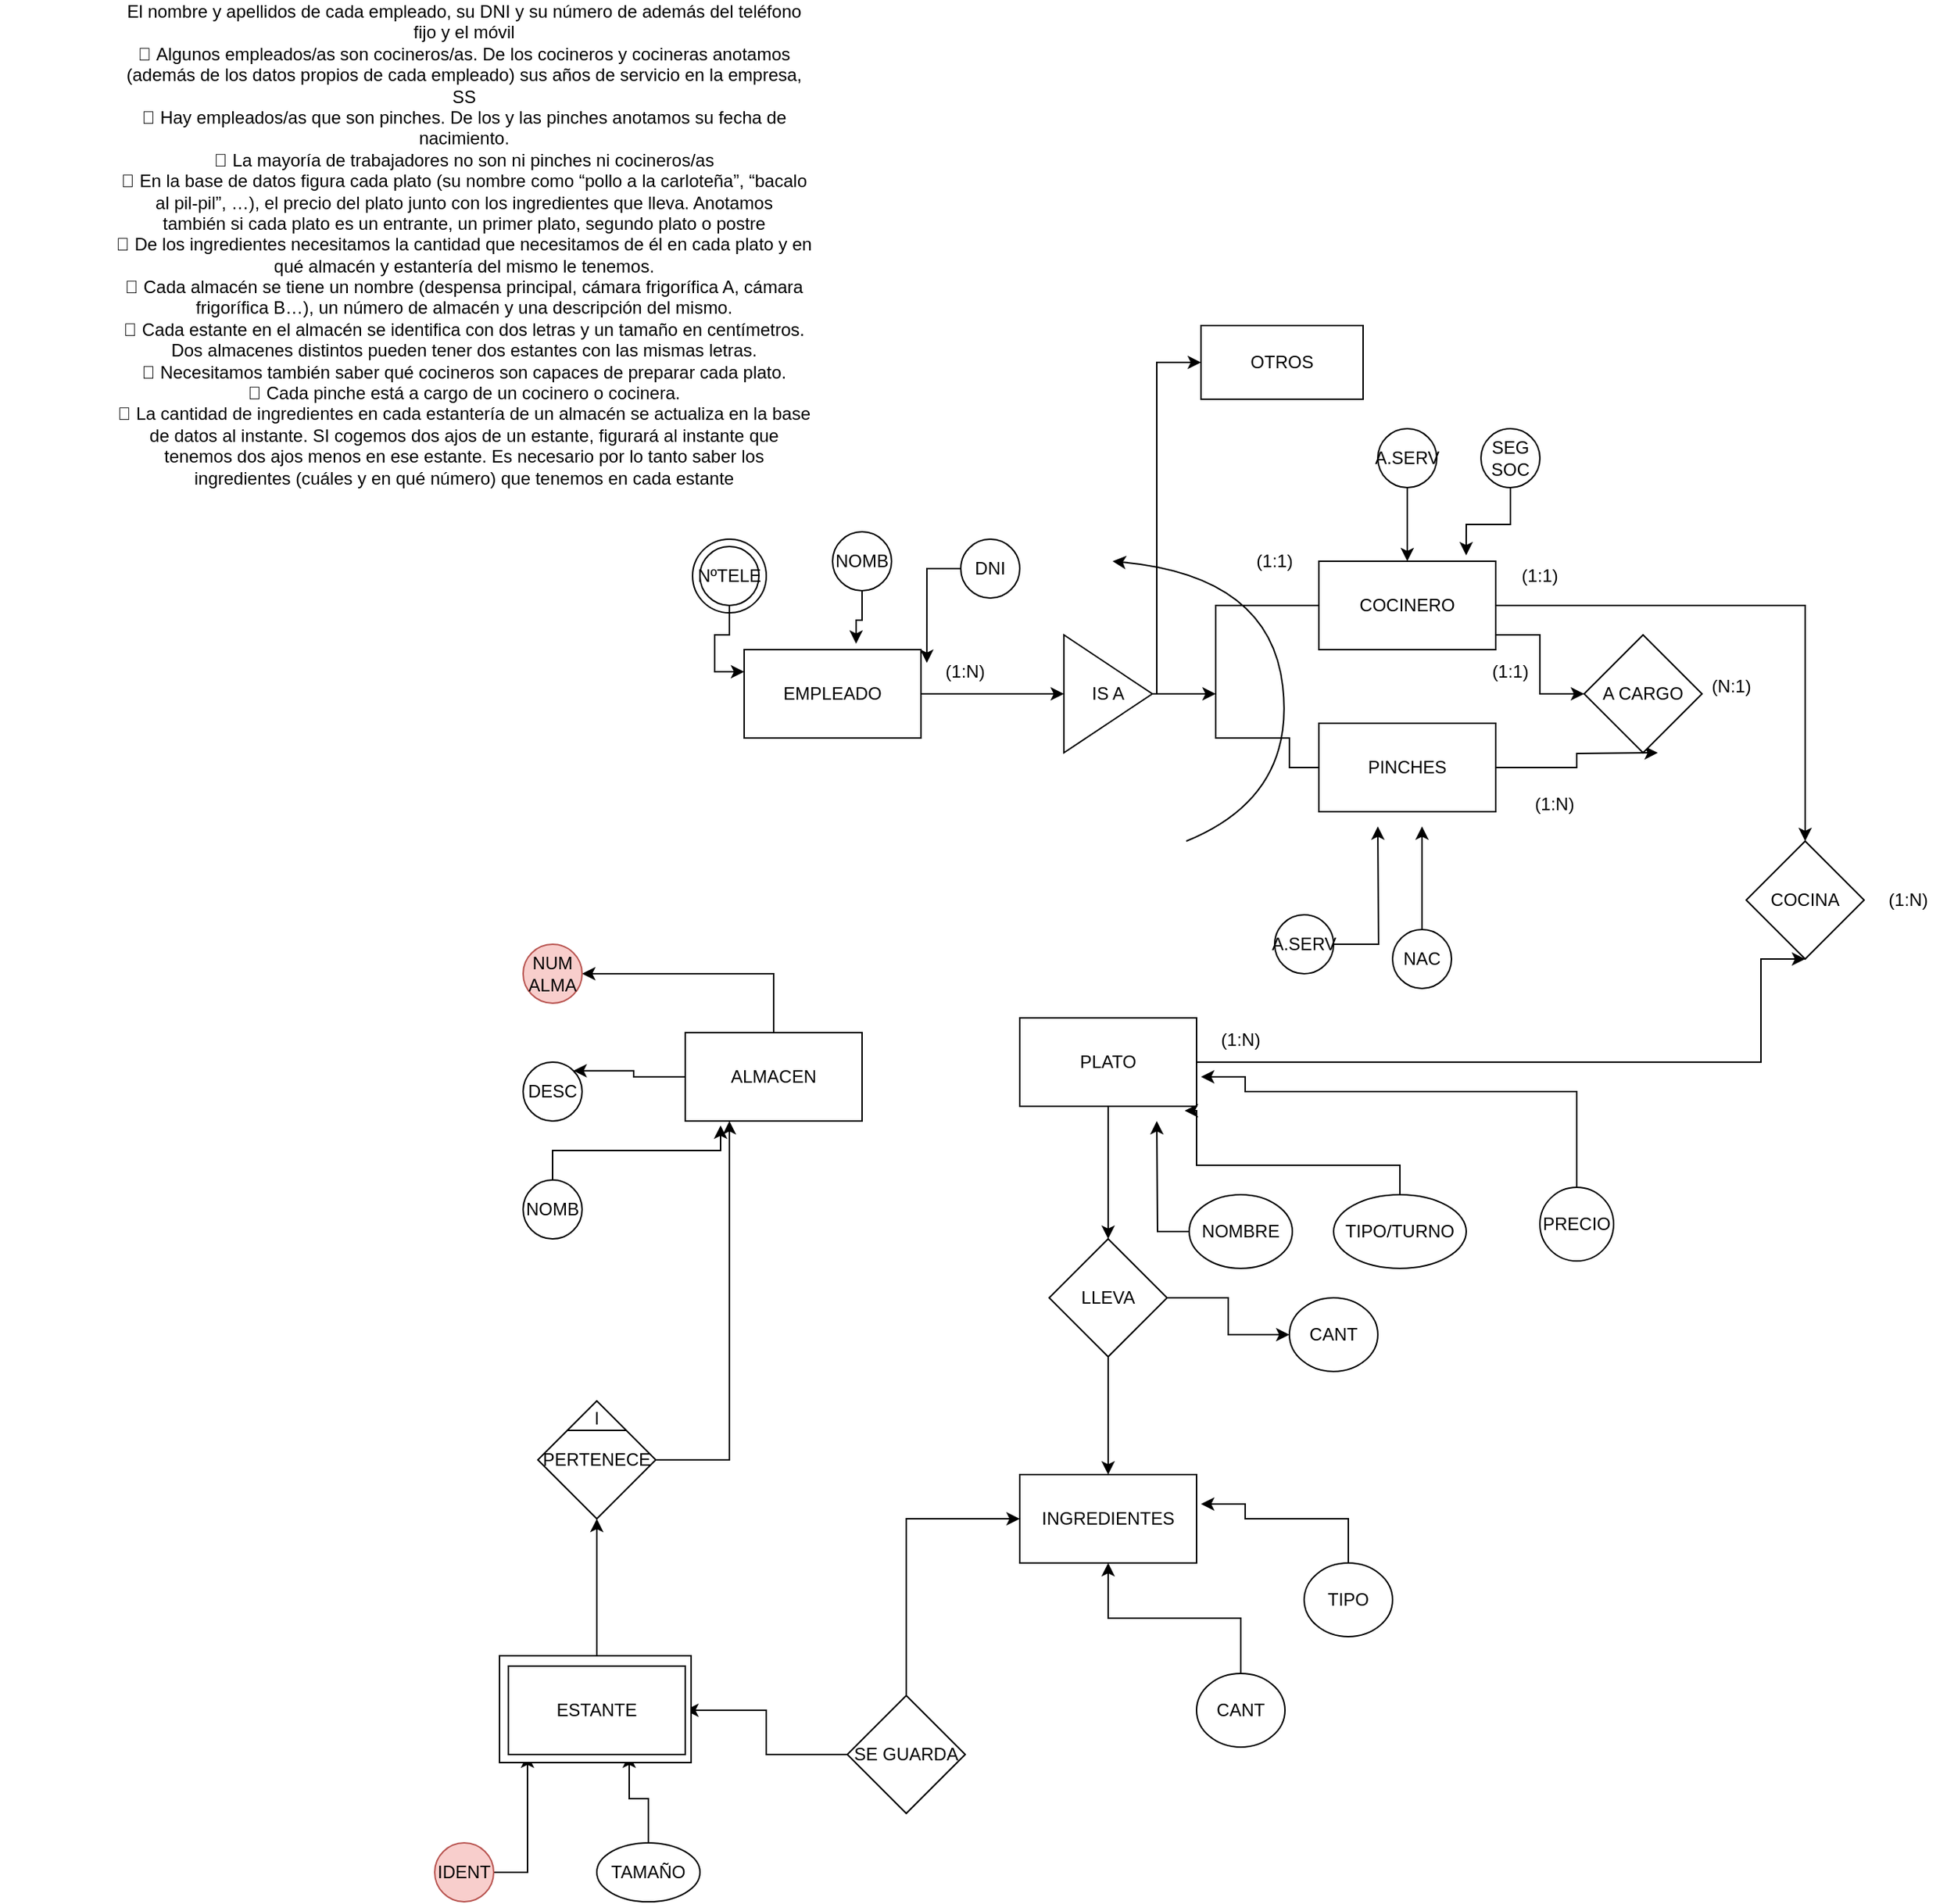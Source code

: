 <mxfile version="20.5.1" type="device"><diagram id="J2kIfPmNqD7I7l5RffeH" name="Página-1"><mxGraphModel dx="1375" dy="3122" grid="1" gridSize="10" guides="1" tooltips="1" connect="1" arrows="1" fold="1" page="1" pageScale="1" pageWidth="1654" pageHeight="2336" math="0" shadow="0"><root><mxCell id="0"/><mxCell id="1" parent="0"/><mxCell id="w_ygMTdnG8VwFif3PGoO-1" value="El nombre y apellidos de cada empleado, su DNI y su número de además del teléfono &lt;br/&gt;fijo y el móvil&lt;br/&gt; Algunos empleados/as son cocineros/as. De los cocineros y cocineras anotamos &lt;br/&gt;(además de los datos propios de cada empleado) sus años de servicio en la empresa,&lt;br/&gt;SS&lt;br/&gt; Hay empleados/as que son pinches. De los y las pinches anotamos su fecha de &lt;br/&gt;nacimiento.&lt;br/&gt; La mayoría de trabajadores no son ni pinches ni cocineros/as&lt;br/&gt; En la base de datos figura cada plato (su nombre como “pollo a la carloteña”, “bacalo &lt;br/&gt;al pil-pil”, …), el precio del plato junto con los ingredientes que lleva. Anotamos &lt;br/&gt;también si cada plato es un entrante, un primer plato, segundo plato o postre&lt;br/&gt; De los ingredientes necesitamos la cantidad que necesitamos de él en cada plato y en &lt;br/&gt;qué almacén y estantería del mismo le tenemos. &lt;br/&gt; Cada almacén se tiene un nombre (despensa principal, cámara frigorífica A, cámara &lt;br/&gt;frigorífica B…), un número de almacén y una descripción del mismo. &lt;br/&gt; Cada estante en el almacén se identifica con dos letras y un tamaño en centímetros. &lt;br/&gt;Dos almacenes distintos pueden tener dos estantes con las mismas letras.&lt;br/&gt; Necesitamos también saber qué cocineros son capaces de preparar cada plato. &lt;br/&gt; Cada pinche está a cargo de un cocinero o cocinera.&lt;br/&gt; La cantidad de ingredientes en cada estantería de un almacén se actualiza en la base &lt;br/&gt;de datos al instante. SI cogemos dos ajos de un estante, figurará al instante que &lt;br/&gt;tenemos dos ajos menos en ese estante. Es necesario por lo tanto saber los &lt;br/&gt;ingredientes (cuáles y en qué número) que tenemos en cada estante" style="text;html=1;strokeColor=none;fillColor=none;align=center;verticalAlign=middle;whiteSpace=wrap;rounded=0;" parent="1" vertex="1"><mxGeometry x="75" y="-200" width="630" height="330" as="geometry"/></mxCell><mxCell id="qV1zpBUOhufA41onIdF3-29" style="edgeStyle=orthogonalEdgeStyle;rounded=0;orthogonalLoop=1;jettySize=auto;html=1;entryX=0;entryY=0.5;entryDx=0;entryDy=0;" edge="1" parent="1" source="w_ygMTdnG8VwFif3PGoO-2" target="w_ygMTdnG8VwFif3PGoO-9"><mxGeometry relative="1" as="geometry"/></mxCell><mxCell id="w_ygMTdnG8VwFif3PGoO-2" value="EMPLEADO" style="rounded=0;whiteSpace=wrap;html=1;" parent="1" vertex="1"><mxGeometry x="580" y="240" width="120" height="60" as="geometry"/></mxCell><mxCell id="qV1zpBUOhufA41onIdF3-63" style="edgeStyle=orthogonalEdgeStyle;rounded=0;orthogonalLoop=1;jettySize=auto;html=1;entryX=0.633;entryY=-0.067;entryDx=0;entryDy=0;entryPerimeter=0;" edge="1" parent="1" source="w_ygMTdnG8VwFif3PGoO-3" target="w_ygMTdnG8VwFif3PGoO-2"><mxGeometry relative="1" as="geometry"/></mxCell><mxCell id="w_ygMTdnG8VwFif3PGoO-3" value="NOMB" style="ellipse;whiteSpace=wrap;html=1;" parent="1" vertex="1"><mxGeometry x="640" y="160" width="40" height="40" as="geometry"/></mxCell><mxCell id="qV1zpBUOhufA41onIdF3-64" style="edgeStyle=orthogonalEdgeStyle;rounded=0;orthogonalLoop=1;jettySize=auto;html=1;entryX=1.033;entryY=0.15;entryDx=0;entryDy=0;entryPerimeter=0;" edge="1" parent="1" source="w_ygMTdnG8VwFif3PGoO-4" target="w_ygMTdnG8VwFif3PGoO-2"><mxGeometry relative="1" as="geometry"/></mxCell><mxCell id="w_ygMTdnG8VwFif3PGoO-4" value="DNI" style="ellipse;whiteSpace=wrap;html=1;" parent="1" vertex="1"><mxGeometry x="727" y="165" width="40" height="40" as="geometry"/></mxCell><mxCell id="qV1zpBUOhufA41onIdF3-31" style="edgeStyle=orthogonalEdgeStyle;rounded=0;orthogonalLoop=1;jettySize=auto;html=1;" edge="1" parent="1" source="w_ygMTdnG8VwFif3PGoO-9"><mxGeometry relative="1" as="geometry"><mxPoint x="900" y="270" as="targetPoint"/></mxGeometry></mxCell><mxCell id="qV1zpBUOhufA41onIdF3-70" style="edgeStyle=orthogonalEdgeStyle;rounded=0;orthogonalLoop=1;jettySize=auto;html=1;entryX=0;entryY=0.5;entryDx=0;entryDy=0;" edge="1" parent="1" source="w_ygMTdnG8VwFif3PGoO-9" target="qV1zpBUOhufA41onIdF3-69"><mxGeometry relative="1" as="geometry"><mxPoint x="860" y="40" as="targetPoint"/><Array as="points"><mxPoint x="860" y="270"/><mxPoint x="860" y="45"/></Array></mxGeometry></mxCell><mxCell id="w_ygMTdnG8VwFif3PGoO-9" value="IS A" style="triangle;whiteSpace=wrap;html=1;" parent="1" vertex="1"><mxGeometry x="797" y="230" width="60" height="80" as="geometry"/></mxCell><mxCell id="qV1zpBUOhufA41onIdF3-34" style="edgeStyle=orthogonalEdgeStyle;rounded=0;orthogonalLoop=1;jettySize=auto;html=1;" edge="1" parent="1" source="w_ygMTdnG8VwFif3PGoO-10" target="qV1zpBUOhufA41onIdF3-36"><mxGeometry relative="1" as="geometry"><mxPoint x="1300" y="410" as="targetPoint"/></mxGeometry></mxCell><mxCell id="qV1zpBUOhufA41onIdF3-38" style="edgeStyle=orthogonalEdgeStyle;rounded=0;orthogonalLoop=1;jettySize=auto;html=1;" edge="1" parent="1" source="w_ygMTdnG8VwFif3PGoO-10" target="qV1zpBUOhufA41onIdF3-37"><mxGeometry relative="1" as="geometry"><Array as="points"><mxPoint x="1120" y="230"/><mxPoint x="1120" y="270"/></Array></mxGeometry></mxCell><mxCell id="w_ygMTdnG8VwFif3PGoO-10" value="COCINERO" style="rounded=0;whiteSpace=wrap;html=1;" parent="1" vertex="1"><mxGeometry x="970" y="180" width="120" height="60" as="geometry"/></mxCell><mxCell id="qV1zpBUOhufA41onIdF3-59" style="edgeStyle=orthogonalEdgeStyle;rounded=0;orthogonalLoop=1;jettySize=auto;html=1;" edge="1" parent="1" source="w_ygMTdnG8VwFif3PGoO-18"><mxGeometry relative="1" as="geometry"><mxPoint x="1010" y="360" as="targetPoint"/></mxGeometry></mxCell><mxCell id="w_ygMTdnG8VwFif3PGoO-18" value="A.SERV" style="ellipse;whiteSpace=wrap;html=1;" parent="1" vertex="1"><mxGeometry x="940" y="420" width="40" height="40" as="geometry"/></mxCell><mxCell id="qV1zpBUOhufA41onIdF3-61" style="edgeStyle=orthogonalEdgeStyle;rounded=0;orthogonalLoop=1;jettySize=auto;html=1;entryX=0.5;entryY=0;entryDx=0;entryDy=0;" edge="1" parent="1" source="w_ygMTdnG8VwFif3PGoO-19" target="w_ygMTdnG8VwFif3PGoO-10"><mxGeometry relative="1" as="geometry"/></mxCell><mxCell id="w_ygMTdnG8VwFif3PGoO-19" value="A.SERV" style="ellipse;whiteSpace=wrap;html=1;" parent="1" vertex="1"><mxGeometry x="1010" y="90" width="40" height="40" as="geometry"/></mxCell><mxCell id="qV1zpBUOhufA41onIdF3-39" style="edgeStyle=orthogonalEdgeStyle;rounded=0;orthogonalLoop=1;jettySize=auto;html=1;" edge="1" parent="1" source="w_ygMTdnG8VwFif3PGoO-20"><mxGeometry relative="1" as="geometry"><mxPoint x="1200" y="310" as="targetPoint"/></mxGeometry></mxCell><mxCell id="w_ygMTdnG8VwFif3PGoO-20" value="PINCHES" style="rounded=0;whiteSpace=wrap;html=1;" parent="1" vertex="1"><mxGeometry x="970" y="290" width="120" height="60" as="geometry"/></mxCell><mxCell id="qV1zpBUOhufA41onIdF3-60" style="edgeStyle=orthogonalEdgeStyle;rounded=0;orthogonalLoop=1;jettySize=auto;html=1;" edge="1" parent="1" source="w_ygMTdnG8VwFif3PGoO-21"><mxGeometry relative="1" as="geometry"><mxPoint x="1040" y="360" as="targetPoint"/></mxGeometry></mxCell><mxCell id="w_ygMTdnG8VwFif3PGoO-21" value="NAC" style="ellipse;whiteSpace=wrap;html=1;" parent="1" vertex="1"><mxGeometry x="1020" y="430" width="40" height="40" as="geometry"/></mxCell><mxCell id="qV1zpBUOhufA41onIdF3-12" style="edgeStyle=orthogonalEdgeStyle;rounded=0;orthogonalLoop=1;jettySize=auto;html=1;entryX=0.5;entryY=0;entryDx=0;entryDy=0;" edge="1" parent="1" source="w_ygMTdnG8VwFif3PGoO-23" target="qV1zpBUOhufA41onIdF3-11"><mxGeometry relative="1" as="geometry"/></mxCell><mxCell id="qV1zpBUOhufA41onIdF3-35" style="edgeStyle=orthogonalEdgeStyle;rounded=0;orthogonalLoop=1;jettySize=auto;html=1;entryX=0.5;entryY=1;entryDx=0;entryDy=0;" edge="1" parent="1" source="w_ygMTdnG8VwFif3PGoO-23" target="qV1zpBUOhufA41onIdF3-36"><mxGeometry relative="1" as="geometry"><mxPoint x="1300" y="480" as="targetPoint"/><Array as="points"><mxPoint x="1270" y="520"/><mxPoint x="1270" y="450"/></Array></mxGeometry></mxCell><mxCell id="w_ygMTdnG8VwFif3PGoO-23" value="PLATO" style="rounded=0;whiteSpace=wrap;html=1;" parent="1" vertex="1"><mxGeometry x="767" y="490" width="120" height="60" as="geometry"/></mxCell><mxCell id="w_ygMTdnG8VwFif3PGoO-28" value="" style="group" parent="1" vertex="1" connectable="0"><mxGeometry x="970" y="600" width="100" height="60" as="geometry"/></mxCell><mxCell id="w_ygMTdnG8VwFif3PGoO-24" value="TIPO/TURNO" style="ellipse;whiteSpace=wrap;html=1;" parent="w_ygMTdnG8VwFif3PGoO-28" vertex="1"><mxGeometry x="10" y="10" width="90" height="50" as="geometry"/></mxCell><mxCell id="w_ygMTdnG8VwFif3PGoO-29" value="" style="group" parent="1" vertex="1" connectable="0"><mxGeometry x="545" y="165" width="50" height="50" as="geometry"/></mxCell><mxCell id="w_ygMTdnG8VwFif3PGoO-6" value="" style="ellipse;whiteSpace=wrap;html=1;" parent="w_ygMTdnG8VwFif3PGoO-29" vertex="1"><mxGeometry width="50" height="50" as="geometry"/></mxCell><mxCell id="w_ygMTdnG8VwFif3PGoO-5" value="NºTELE" style="ellipse;whiteSpace=wrap;html=1;" parent="w_ygMTdnG8VwFif3PGoO-29" vertex="1"><mxGeometry x="5" y="5" width="40" height="40" as="geometry"/></mxCell><mxCell id="qV1zpBUOhufA41onIdF3-18" style="edgeStyle=orthogonalEdgeStyle;rounded=0;orthogonalLoop=1;jettySize=auto;html=1;entryX=1;entryY=0.5;entryDx=0;entryDy=0;" edge="1" parent="1" source="w_ygMTdnG8VwFif3PGoO-36" target="w_ygMTdnG8VwFif3PGoO-41"><mxGeometry relative="1" as="geometry"><mxPoint x="510" y="430" as="targetPoint"/><Array as="points"><mxPoint x="600" y="460"/></Array></mxGeometry></mxCell><mxCell id="qV1zpBUOhufA41onIdF3-19" style="edgeStyle=orthogonalEdgeStyle;rounded=0;orthogonalLoop=1;jettySize=auto;html=1;entryX=1;entryY=0;entryDx=0;entryDy=0;" edge="1" parent="1" source="w_ygMTdnG8VwFif3PGoO-36" target="w_ygMTdnG8VwFif3PGoO-42"><mxGeometry relative="1" as="geometry"/></mxCell><mxCell id="w_ygMTdnG8VwFif3PGoO-36" value="ALMACEN" style="rounded=0;whiteSpace=wrap;html=1;" parent="1" vertex="1"><mxGeometry x="540" y="500" width="120" height="60" as="geometry"/></mxCell><mxCell id="w_ygMTdnG8VwFif3PGoO-38" value="" style="group" parent="1" vertex="1" connectable="0"><mxGeometry x="420" y="590" width="60" height="60" as="geometry"/></mxCell><mxCell id="w_ygMTdnG8VwFif3PGoO-40" value="NOMB" style="ellipse;whiteSpace=wrap;html=1;" parent="w_ygMTdnG8VwFif3PGoO-38" vertex="1"><mxGeometry x="10" y="10" width="40" height="40" as="geometry"/></mxCell><mxCell id="w_ygMTdnG8VwFif3PGoO-41" value="NUM ALMA" style="ellipse;whiteSpace=wrap;html=1;fillColor=#f8cecc;strokeColor=#b85450;" parent="1" vertex="1"><mxGeometry x="430" y="440" width="40" height="40" as="geometry"/></mxCell><mxCell id="w_ygMTdnG8VwFif3PGoO-42" value="DESC" style="ellipse;whiteSpace=wrap;html=1;" parent="1" vertex="1"><mxGeometry x="430" y="520" width="40" height="40" as="geometry"/></mxCell><mxCell id="qV1zpBUOhufA41onIdF3-27" style="edgeStyle=orthogonalEdgeStyle;rounded=0;orthogonalLoop=1;jettySize=auto;html=1;entryX=0.108;entryY=1;entryDx=0;entryDy=0;entryPerimeter=0;" edge="1" parent="1" source="w_ygMTdnG8VwFif3PGoO-43" target="qV1zpBUOhufA41onIdF3-21"><mxGeometry relative="1" as="geometry"/></mxCell><mxCell id="w_ygMTdnG8VwFif3PGoO-43" value="IDENT" style="ellipse;whiteSpace=wrap;html=1;fillColor=#f8cecc;strokeColor=#b85450;" parent="1" vertex="1"><mxGeometry x="370" y="1050" width="40" height="40" as="geometry"/></mxCell><mxCell id="qV1zpBUOhufA41onIdF3-55" style="edgeStyle=orthogonalEdgeStyle;rounded=0;orthogonalLoop=1;jettySize=auto;html=1;" edge="1" parent="1" source="qV1zpBUOhufA41onIdF3-1"><mxGeometry relative="1" as="geometry"><mxPoint x="890" y="530" as="targetPoint"/><Array as="points"><mxPoint x="1145" y="540"/><mxPoint x="920" y="540"/></Array></mxGeometry></mxCell><mxCell id="qV1zpBUOhufA41onIdF3-1" value="PRECIO" style="ellipse;whiteSpace=wrap;html=1;" vertex="1" parent="1"><mxGeometry x="1120" y="605" width="50" height="50" as="geometry"/></mxCell><mxCell id="qV1zpBUOhufA41onIdF3-6" value="INGREDIENTES" style="rounded=0;whiteSpace=wrap;html=1;" vertex="1" parent="1"><mxGeometry x="767" y="800" width="120" height="60" as="geometry"/></mxCell><mxCell id="qV1zpBUOhufA41onIdF3-13" style="edgeStyle=orthogonalEdgeStyle;rounded=0;orthogonalLoop=1;jettySize=auto;html=1;entryX=0.5;entryY=0;entryDx=0;entryDy=0;" edge="1" parent="1" source="qV1zpBUOhufA41onIdF3-11" target="qV1zpBUOhufA41onIdF3-6"><mxGeometry relative="1" as="geometry"/></mxCell><mxCell id="qV1zpBUOhufA41onIdF3-65" style="edgeStyle=orthogonalEdgeStyle;rounded=0;orthogonalLoop=1;jettySize=auto;html=1;" edge="1" parent="1" source="qV1zpBUOhufA41onIdF3-11" target="qV1zpBUOhufA41onIdF3-51"><mxGeometry relative="1" as="geometry"/></mxCell><mxCell id="qV1zpBUOhufA41onIdF3-11" value="LLEVA" style="rhombus;whiteSpace=wrap;html=1;" vertex="1" parent="1"><mxGeometry x="787" y="640" width="80" height="80" as="geometry"/></mxCell><mxCell id="qV1zpBUOhufA41onIdF3-17" style="edgeStyle=orthogonalEdgeStyle;rounded=0;orthogonalLoop=1;jettySize=auto;html=1;entryX=0;entryY=0.5;entryDx=0;entryDy=0;" edge="1" parent="1" source="qV1zpBUOhufA41onIdF3-15" target="qV1zpBUOhufA41onIdF3-6"><mxGeometry relative="1" as="geometry"><mxPoint x="650" y="870" as="targetPoint"/><Array as="points"><mxPoint x="690" y="830"/></Array></mxGeometry></mxCell><mxCell id="qV1zpBUOhufA41onIdF3-40" style="edgeStyle=orthogonalEdgeStyle;rounded=0;orthogonalLoop=1;jettySize=auto;html=1;entryX=1;entryY=0.5;entryDx=0;entryDy=0;" edge="1" parent="1" source="qV1zpBUOhufA41onIdF3-15" target="qV1zpBUOhufA41onIdF3-21"><mxGeometry relative="1" as="geometry"/></mxCell><mxCell id="qV1zpBUOhufA41onIdF3-15" value="SE GUARDA" style="rhombus;whiteSpace=wrap;html=1;" vertex="1" parent="1"><mxGeometry x="650" y="950" width="80" height="80" as="geometry"/></mxCell><mxCell id="qV1zpBUOhufA41onIdF3-20" style="edgeStyle=orthogonalEdgeStyle;rounded=0;orthogonalLoop=1;jettySize=auto;html=1;entryX=0.2;entryY=1.05;entryDx=0;entryDy=0;entryPerimeter=0;" edge="1" parent="1" source="w_ygMTdnG8VwFif3PGoO-40" target="w_ygMTdnG8VwFif3PGoO-36"><mxGeometry relative="1" as="geometry"><Array as="points"><mxPoint x="450" y="580"/><mxPoint x="564" y="580"/></Array></mxGeometry></mxCell><mxCell id="qV1zpBUOhufA41onIdF3-24" style="edgeStyle=orthogonalEdgeStyle;rounded=0;orthogonalLoop=1;jettySize=auto;html=1;entryX=0.5;entryY=1;entryDx=0;entryDy=0;" edge="1" parent="1" source="qV1zpBUOhufA41onIdF3-21" target="qV1zpBUOhufA41onIdF3-23"><mxGeometry relative="1" as="geometry"><mxPoint x="480" y="840" as="targetPoint"/></mxGeometry></mxCell><mxCell id="qV1zpBUOhufA41onIdF3-25" style="edgeStyle=orthogonalEdgeStyle;rounded=0;orthogonalLoop=1;jettySize=auto;html=1;entryX=0.25;entryY=1;entryDx=0;entryDy=0;" edge="1" parent="1" source="qV1zpBUOhufA41onIdF3-23" target="w_ygMTdnG8VwFif3PGoO-36"><mxGeometry relative="1" as="geometry"/></mxCell><mxCell id="qV1zpBUOhufA41onIdF3-23" value="PERTENECE" style="rhombus;whiteSpace=wrap;html=1;" vertex="1" parent="1"><mxGeometry x="440" y="750" width="80" height="80" as="geometry"/></mxCell><mxCell id="qV1zpBUOhufA41onIdF3-28" style="edgeStyle=orthogonalEdgeStyle;rounded=0;orthogonalLoop=1;jettySize=auto;html=1;entryX=0.683;entryY=1;entryDx=0;entryDy=0;entryPerimeter=0;" edge="1" parent="1" source="qV1zpBUOhufA41onIdF3-26" target="qV1zpBUOhufA41onIdF3-21"><mxGeometry relative="1" as="geometry"/></mxCell><mxCell id="qV1zpBUOhufA41onIdF3-26" value="TAMAÑO" style="ellipse;whiteSpace=wrap;html=1;" vertex="1" parent="1"><mxGeometry x="480" y="1050" width="70" height="40" as="geometry"/></mxCell><mxCell id="qV1zpBUOhufA41onIdF3-36" value="COCINA" style="rhombus;whiteSpace=wrap;html=1;" vertex="1" parent="1"><mxGeometry x="1260" y="370" width="80" height="80" as="geometry"/></mxCell><mxCell id="qV1zpBUOhufA41onIdF3-37" value="A CARGO" style="rhombus;whiteSpace=wrap;html=1;" vertex="1" parent="1"><mxGeometry x="1150" y="230" width="80" height="80" as="geometry"/></mxCell><mxCell id="qV1zpBUOhufA41onIdF3-44" style="edgeStyle=orthogonalEdgeStyle;rounded=0;orthogonalLoop=1;jettySize=auto;html=1;" edge="1" parent="1" source="qV1zpBUOhufA41onIdF3-41"><mxGeometry relative="1" as="geometry"><mxPoint x="890" y="820" as="targetPoint"/><Array as="points"><mxPoint x="990" y="830"/><mxPoint x="920" y="830"/></Array></mxGeometry></mxCell><mxCell id="qV1zpBUOhufA41onIdF3-41" value="TIPO" style="ellipse;whiteSpace=wrap;html=1;" vertex="1" parent="1"><mxGeometry x="960" y="860" width="60" height="50" as="geometry"/></mxCell><mxCell id="qV1zpBUOhufA41onIdF3-43" style="edgeStyle=orthogonalEdgeStyle;rounded=0;orthogonalLoop=1;jettySize=auto;html=1;" edge="1" parent="1" source="qV1zpBUOhufA41onIdF3-42" target="qV1zpBUOhufA41onIdF3-6"><mxGeometry relative="1" as="geometry"/></mxCell><mxCell id="qV1zpBUOhufA41onIdF3-42" value="CANT" style="ellipse;whiteSpace=wrap;html=1;" vertex="1" parent="1"><mxGeometry x="887" y="935" width="60" height="50" as="geometry"/></mxCell><mxCell id="qV1zpBUOhufA41onIdF3-51" value="CANT" style="ellipse;whiteSpace=wrap;html=1;" vertex="1" parent="1"><mxGeometry x="950" y="680" width="60" height="50" as="geometry"/></mxCell><mxCell id="qV1zpBUOhufA41onIdF3-53" style="edgeStyle=orthogonalEdgeStyle;rounded=0;orthogonalLoop=1;jettySize=auto;html=1;entryX=0.933;entryY=1.05;entryDx=0;entryDy=0;entryPerimeter=0;" edge="1" parent="1" source="w_ygMTdnG8VwFif3PGoO-24" target="w_ygMTdnG8VwFif3PGoO-23"><mxGeometry relative="1" as="geometry"><mxPoint x="980" y="540" as="targetPoint"/><Array as="points"><mxPoint x="1025" y="590"/><mxPoint x="887" y="590"/><mxPoint x="887" y="553"/></Array></mxGeometry></mxCell><mxCell id="qV1zpBUOhufA41onIdF3-62" style="edgeStyle=orthogonalEdgeStyle;rounded=0;orthogonalLoop=1;jettySize=auto;html=1;entryX=0;entryY=0.25;entryDx=0;entryDy=0;" edge="1" parent="1" source="w_ygMTdnG8VwFif3PGoO-5" target="w_ygMTdnG8VwFif3PGoO-2"><mxGeometry relative="1" as="geometry"/></mxCell><mxCell id="qV1zpBUOhufA41onIdF3-66" value="(1:N)" style="text;html=1;strokeColor=none;fillColor=none;align=center;verticalAlign=middle;whiteSpace=wrap;rounded=0;" vertex="1" parent="1"><mxGeometry x="700" y="240" width="60" height="30" as="geometry"/></mxCell><mxCell id="qV1zpBUOhufA41onIdF3-67" value="(1:1)" style="text;html=1;strokeColor=none;fillColor=none;align=center;verticalAlign=middle;whiteSpace=wrap;rounded=0;" vertex="1" parent="1"><mxGeometry x="910" y="165" width="60" height="30" as="geometry"/></mxCell><mxCell id="qV1zpBUOhufA41onIdF3-68" value="" style="edgeStyle=orthogonalEdgeStyle;rounded=0;orthogonalLoop=1;jettySize=auto;html=1;exitX=0;exitY=0.5;exitDx=0;exitDy=0;endArrow=none;entryX=0;entryY=0.5;entryDx=0;entryDy=0;" edge="1" parent="1" source="w_ygMTdnG8VwFif3PGoO-20" target="w_ygMTdnG8VwFif3PGoO-10"><mxGeometry relative="1" as="geometry"><mxPoint x="920" y="210" as="targetPoint"/><mxPoint x="970" y="320" as="sourcePoint"/><Array as="points"><mxPoint x="950" y="320"/><mxPoint x="950" y="300"/><mxPoint x="900" y="300"/><mxPoint x="900" y="210"/></Array></mxGeometry></mxCell><mxCell id="qV1zpBUOhufA41onIdF3-69" value="OTROS" style="rounded=0;whiteSpace=wrap;html=1;" vertex="1" parent="1"><mxGeometry x="890" y="20" width="110" height="50" as="geometry"/></mxCell><mxCell id="qV1zpBUOhufA41onIdF3-72" style="edgeStyle=orthogonalEdgeStyle;rounded=0;orthogonalLoop=1;jettySize=auto;html=1;entryX=0.833;entryY=-0.067;entryDx=0;entryDy=0;entryPerimeter=0;" edge="1" parent="1" source="qV1zpBUOhufA41onIdF3-71" target="w_ygMTdnG8VwFif3PGoO-10"><mxGeometry relative="1" as="geometry"/></mxCell><mxCell id="qV1zpBUOhufA41onIdF3-71" value="SEG SOC" style="ellipse;whiteSpace=wrap;html=1;" vertex="1" parent="1"><mxGeometry x="1080" y="90" width="40" height="40" as="geometry"/></mxCell><mxCell id="qV1zpBUOhufA41onIdF3-74" style="edgeStyle=orthogonalEdgeStyle;rounded=0;orthogonalLoop=1;jettySize=auto;html=1;" edge="1" parent="1" source="qV1zpBUOhufA41onIdF3-73"><mxGeometry relative="1" as="geometry"><mxPoint x="860" y="560" as="targetPoint"/></mxGeometry></mxCell><mxCell id="qV1zpBUOhufA41onIdF3-73" value="NOMBRE" style="ellipse;whiteSpace=wrap;html=1;" vertex="1" parent="1"><mxGeometry x="882" y="610" width="70" height="50" as="geometry"/></mxCell><mxCell id="qV1zpBUOhufA41onIdF3-77" value="" style="group" vertex="1" connectable="0" parent="1"><mxGeometry x="414" y="923" width="130" height="72.5" as="geometry"/></mxCell><mxCell id="qV1zpBUOhufA41onIdF3-75" value="" style="rounded=0;whiteSpace=wrap;html=1;" vertex="1" parent="qV1zpBUOhufA41onIdF3-77"><mxGeometry width="130" height="72.5" as="geometry"/></mxCell><mxCell id="qV1zpBUOhufA41onIdF3-21" value="ESTANTE" style="rounded=0;whiteSpace=wrap;html=1;" vertex="1" parent="qV1zpBUOhufA41onIdF3-77"><mxGeometry x="6" y="7" width="120" height="60" as="geometry"/></mxCell><mxCell id="qV1zpBUOhufA41onIdF3-79" value="" style="endArrow=none;html=1;rounded=0;" edge="1" parent="1"><mxGeometry width="50" height="50" relative="1" as="geometry"><mxPoint x="460" y="770" as="sourcePoint"/><mxPoint x="500" y="770" as="targetPoint"/></mxGeometry></mxCell><mxCell id="qV1zpBUOhufA41onIdF3-80" value="I" style="text;html=1;strokeColor=none;fillColor=none;align=center;verticalAlign=middle;whiteSpace=wrap;rounded=0;" vertex="1" parent="1"><mxGeometry x="460" y="752" width="40" height="20" as="geometry"/></mxCell><mxCell id="qV1zpBUOhufA41onIdF3-82" value="" style="curved=1;endArrow=classic;html=1;rounded=0;" edge="1" parent="1"><mxGeometry width="50" height="50" relative="1" as="geometry"><mxPoint x="880" y="370" as="sourcePoint"/><mxPoint x="830" y="180" as="targetPoint"/><Array as="points"><mxPoint x="954" y="340"/><mxPoint x="937" y="190"/></Array></mxGeometry></mxCell><mxCell id="qV1zpBUOhufA41onIdF3-83" value="(1:N)" style="text;html=1;strokeColor=none;fillColor=none;align=center;verticalAlign=middle;whiteSpace=wrap;rounded=0;" vertex="1" parent="1"><mxGeometry x="1100" y="330" width="60" height="30" as="geometry"/></mxCell><mxCell id="qV1zpBUOhufA41onIdF3-84" value="(1:1)" style="text;html=1;strokeColor=none;fillColor=none;align=center;verticalAlign=middle;whiteSpace=wrap;rounded=0;" vertex="1" parent="1"><mxGeometry x="1070" y="240" width="60" height="30" as="geometry"/></mxCell><mxCell id="qV1zpBUOhufA41onIdF3-85" value="(N:1)" style="text;html=1;strokeColor=none;fillColor=none;align=center;verticalAlign=middle;whiteSpace=wrap;rounded=0;" vertex="1" parent="1"><mxGeometry x="1220" y="250" width="60" height="30" as="geometry"/></mxCell><mxCell id="qV1zpBUOhufA41onIdF3-86" value="(1:N)" style="text;html=1;strokeColor=none;fillColor=none;align=center;verticalAlign=middle;whiteSpace=wrap;rounded=0;" vertex="1" parent="1"><mxGeometry x="887" y="490" width="60" height="30" as="geometry"/></mxCell><mxCell id="qV1zpBUOhufA41onIdF3-87" value="(1:1)" style="text;html=1;strokeColor=none;fillColor=none;align=center;verticalAlign=middle;whiteSpace=wrap;rounded=0;" vertex="1" parent="1"><mxGeometry x="1090" y="175" width="60" height="30" as="geometry"/></mxCell><mxCell id="qV1zpBUOhufA41onIdF3-88" value="(1:N)" style="text;html=1;strokeColor=none;fillColor=none;align=center;verticalAlign=middle;whiteSpace=wrap;rounded=0;" vertex="1" parent="1"><mxGeometry x="1340" y="395" width="60" height="30" as="geometry"/></mxCell></root></mxGraphModel></diagram></mxfile>